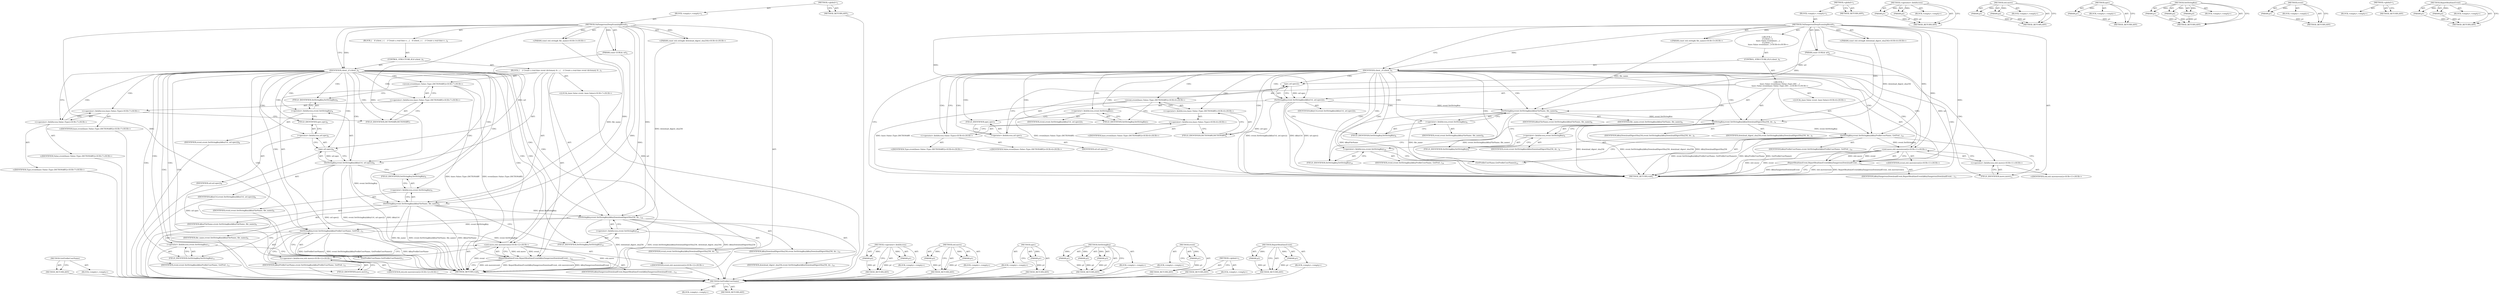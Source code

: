 digraph "ReportRealtimeEvent" {
vulnerable_105 [label=<(METHOD,GetProfileUserName)>];
vulnerable_106 [label=<(BLOCK,&lt;empty&gt;,&lt;empty&gt;)>];
vulnerable_107 [label=<(METHOD_RETURN,ANY)>];
vulnerable_6 [label=<(METHOD,&lt;global&gt;)<SUB>1</SUB>>];
vulnerable_7 [label=<(BLOCK,&lt;empty&gt;,&lt;empty&gt;)<SUB>1</SUB>>];
vulnerable_8 [label=<(METHOD,OnDangerousDeepScanningResult)<SUB>1</SUB>>];
vulnerable_9 [label=<(PARAM,const GURL&amp; url)<SUB>2</SUB>>];
vulnerable_10 [label="<(PARAM,const std::string&amp; file_name)<SUB>3</SUB>>"];
vulnerable_11 [label="<(PARAM,const std::string&amp; download_digest_sha256)<SUB>4</SUB>>"];
vulnerable_12 [label="<(BLOCK,{
   if (client_) {
     base::Value event(base...,{
   if (client_) {
     base::Value event(base...)<SUB>4</SUB>>"];
vulnerable_13 [label=<(CONTROL_STRUCTURE,IF,if (client_))<SUB>5</SUB>>];
vulnerable_14 [label=<(IDENTIFIER,client_,if (client_))<SUB>5</SUB>>];
vulnerable_15 [label="<(BLOCK,{
     base::Value event(base::Value::Type::DIC...,{
     base::Value event(base::Value::Type::DIC...)<SUB>5</SUB>>"];
vulnerable_16 [label="<(LOCAL,base.Value event: base.Value)<SUB>6</SUB>>"];
vulnerable_17 [label="<(event,event(base::Value::Type::DICTIONARY))<SUB>6</SUB>>"];
vulnerable_18 [label="<(&lt;operator&gt;.fieldAccess,base::Value::Type::DICTIONARY)<SUB>6</SUB>>"];
vulnerable_19 [label="<(&lt;operator&gt;.fieldAccess,base::Value::Type)<SUB>6</SUB>>"];
vulnerable_20 [label="<(IDENTIFIER,base,event(base::Value::Type::DICTIONARY))<SUB>6</SUB>>"];
vulnerable_21 [label="<(&lt;operator&gt;.fieldAccess,Value::Type)<SUB>6</SUB>>"];
vulnerable_22 [label="<(IDENTIFIER,Value,event(base::Value::Type::DICTIONARY))<SUB>6</SUB>>"];
vulnerable_23 [label="<(IDENTIFIER,Type,event(base::Value::Type::DICTIONARY))<SUB>6</SUB>>"];
vulnerable_24 [label=<(FIELD_IDENTIFIER,DICTIONARY,DICTIONARY)<SUB>6</SUB>>];
vulnerable_25 [label=<(SetStringKey,event.SetStringKey(kKeyUrl, url.spec()))<SUB>7</SUB>>];
vulnerable_26 [label=<(&lt;operator&gt;.fieldAccess,event.SetStringKey)<SUB>7</SUB>>];
vulnerable_27 [label=<(IDENTIFIER,event,event.SetStringKey(kKeyUrl, url.spec()))<SUB>7</SUB>>];
vulnerable_28 [label=<(FIELD_IDENTIFIER,SetStringKey,SetStringKey)<SUB>7</SUB>>];
vulnerable_29 [label=<(IDENTIFIER,kKeyUrl,event.SetStringKey(kKeyUrl, url.spec()))<SUB>7</SUB>>];
vulnerable_30 [label=<(spec,url.spec())<SUB>7</SUB>>];
vulnerable_31 [label=<(&lt;operator&gt;.fieldAccess,url.spec)<SUB>7</SUB>>];
vulnerable_32 [label=<(IDENTIFIER,url,url.spec())<SUB>7</SUB>>];
vulnerable_33 [label=<(FIELD_IDENTIFIER,spec,spec)<SUB>7</SUB>>];
vulnerable_34 [label=<(SetStringKey,event.SetStringKey(kKeyFileName, file_name))<SUB>8</SUB>>];
vulnerable_35 [label=<(&lt;operator&gt;.fieldAccess,event.SetStringKey)<SUB>8</SUB>>];
vulnerable_36 [label=<(IDENTIFIER,event,event.SetStringKey(kKeyFileName, file_name))<SUB>8</SUB>>];
vulnerable_37 [label=<(FIELD_IDENTIFIER,SetStringKey,SetStringKey)<SUB>8</SUB>>];
vulnerable_38 [label=<(IDENTIFIER,kKeyFileName,event.SetStringKey(kKeyFileName, file_name))<SUB>8</SUB>>];
vulnerable_39 [label=<(IDENTIFIER,file_name,event.SetStringKey(kKeyFileName, file_name))<SUB>8</SUB>>];
vulnerable_40 [label=<(SetStringKey,event.SetStringKey(kKeyDownloadDigestSha256, do...)<SUB>9</SUB>>];
vulnerable_41 [label=<(&lt;operator&gt;.fieldAccess,event.SetStringKey)<SUB>9</SUB>>];
vulnerable_42 [label=<(IDENTIFIER,event,event.SetStringKey(kKeyDownloadDigestSha256, do...)<SUB>9</SUB>>];
vulnerable_43 [label=<(FIELD_IDENTIFIER,SetStringKey,SetStringKey)<SUB>9</SUB>>];
vulnerable_44 [label=<(IDENTIFIER,kKeyDownloadDigestSha256,event.SetStringKey(kKeyDownloadDigestSha256, do...)<SUB>9</SUB>>];
vulnerable_45 [label=<(IDENTIFIER,download_digest_sha256,event.SetStringKey(kKeyDownloadDigestSha256, do...)<SUB>9</SUB>>];
vulnerable_46 [label=<(SetStringKey,event.SetStringKey(kKeyProfileUserName, GetProf...)<SUB>10</SUB>>];
vulnerable_47 [label=<(&lt;operator&gt;.fieldAccess,event.SetStringKey)<SUB>10</SUB>>];
vulnerable_48 [label=<(IDENTIFIER,event,event.SetStringKey(kKeyProfileUserName, GetProf...)<SUB>10</SUB>>];
vulnerable_49 [label=<(FIELD_IDENTIFIER,SetStringKey,SetStringKey)<SUB>10</SUB>>];
vulnerable_50 [label=<(IDENTIFIER,kKeyProfileUserName,event.SetStringKey(kKeyProfileUserName, GetProf...)<SUB>10</SUB>>];
vulnerable_51 [label=<(GetProfileUserName,GetProfileUserName())<SUB>10</SUB>>];
vulnerable_52 [label=<(ReportRealtimeEvent,ReportRealtimeEvent(kKeyDangerousDownloadEvent,...)<SUB>11</SUB>>];
vulnerable_53 [label=<(IDENTIFIER,kKeyDangerousDownloadEvent,ReportRealtimeEvent(kKeyDangerousDownloadEvent,...)<SUB>11</SUB>>];
vulnerable_54 [label="<(std.move,std::move(event))<SUB>11</SUB>>"];
vulnerable_55 [label="<(&lt;operator&gt;.fieldAccess,std::move)<SUB>11</SUB>>"];
vulnerable_56 [label="<(IDENTIFIER,std,std::move(event))<SUB>11</SUB>>"];
vulnerable_57 [label=<(FIELD_IDENTIFIER,move,move)<SUB>11</SUB>>];
vulnerable_58 [label="<(IDENTIFIER,event,std::move(event))<SUB>11</SUB>>"];
vulnerable_59 [label=<(METHOD_RETURN,void)<SUB>1</SUB>>];
vulnerable_61 [label=<(METHOD_RETURN,ANY)<SUB>1</SUB>>];
vulnerable_90 [label=<(METHOD,&lt;operator&gt;.fieldAccess)>];
vulnerable_91 [label=<(PARAM,p1)>];
vulnerable_92 [label=<(PARAM,p2)>];
vulnerable_93 [label=<(BLOCK,&lt;empty&gt;,&lt;empty&gt;)>];
vulnerable_94 [label=<(METHOD_RETURN,ANY)>];
vulnerable_113 [label=<(METHOD,std.move)>];
vulnerable_114 [label=<(PARAM,p1)>];
vulnerable_115 [label=<(PARAM,p2)>];
vulnerable_116 [label=<(BLOCK,&lt;empty&gt;,&lt;empty&gt;)>];
vulnerable_117 [label=<(METHOD_RETURN,ANY)>];
vulnerable_101 [label=<(METHOD,spec)>];
vulnerable_102 [label=<(PARAM,p1)>];
vulnerable_103 [label=<(BLOCK,&lt;empty&gt;,&lt;empty&gt;)>];
vulnerable_104 [label=<(METHOD_RETURN,ANY)>];
vulnerable_95 [label=<(METHOD,SetStringKey)>];
vulnerable_96 [label=<(PARAM,p1)>];
vulnerable_97 [label=<(PARAM,p2)>];
vulnerable_98 [label=<(PARAM,p3)>];
vulnerable_99 [label=<(BLOCK,&lt;empty&gt;,&lt;empty&gt;)>];
vulnerable_100 [label=<(METHOD_RETURN,ANY)>];
vulnerable_86 [label=<(METHOD,event)>];
vulnerable_87 [label=<(PARAM,p1)>];
vulnerable_88 [label=<(BLOCK,&lt;empty&gt;,&lt;empty&gt;)>];
vulnerable_89 [label=<(METHOD_RETURN,ANY)>];
vulnerable_80 [label=<(METHOD,&lt;global&gt;)<SUB>1</SUB>>];
vulnerable_81 [label=<(BLOCK,&lt;empty&gt;,&lt;empty&gt;)>];
vulnerable_82 [label=<(METHOD_RETURN,ANY)>];
vulnerable_108 [label=<(METHOD,ReportRealtimeEvent)>];
vulnerable_109 [label=<(PARAM,p1)>];
vulnerable_110 [label=<(PARAM,p2)>];
vulnerable_111 [label=<(BLOCK,&lt;empty&gt;,&lt;empty&gt;)>];
vulnerable_112 [label=<(METHOD_RETURN,ANY)>];
fixed_105 [label=<(METHOD,GetProfileUserName)>];
fixed_106 [label=<(BLOCK,&lt;empty&gt;,&lt;empty&gt;)>];
fixed_107 [label=<(METHOD_RETURN,ANY)>];
fixed_6 [label=<(METHOD,&lt;global&gt;)<SUB>1</SUB>>];
fixed_7 [label=<(BLOCK,&lt;empty&gt;,&lt;empty&gt;)<SUB>1</SUB>>];
fixed_8 [label=<(METHOD,OnDangerousDeepScanningResult)<SUB>1</SUB>>];
fixed_9 [label=<(PARAM,const GURL&amp; url)<SUB>2</SUB>>];
fixed_10 [label="<(PARAM,const std::string&amp; file_name)<SUB>3</SUB>>"];
fixed_11 [label="<(PARAM,const std::string&amp; download_digest_sha256)<SUB>4</SUB>>"];
fixed_12 [label=<(BLOCK,{
   if (client_) {
    // Create a real-time e...,{
   if (client_) {
    // Create a real-time e...)<SUB>4</SUB>>];
fixed_13 [label=<(CONTROL_STRUCTURE,IF,if (client_))<SUB>5</SUB>>];
fixed_14 [label=<(IDENTIFIER,client_,if (client_))<SUB>5</SUB>>];
fixed_15 [label=<(BLOCK,{
    // Create a real-time event dictionary fr...,{
    // Create a real-time event dictionary fr...)<SUB>5</SUB>>];
fixed_16 [label="<(LOCAL,base.Value event: base.Value)<SUB>7</SUB>>"];
fixed_17 [label="<(event,event(base::Value::Type::DICTIONARY))<SUB>7</SUB>>"];
fixed_18 [label="<(&lt;operator&gt;.fieldAccess,base::Value::Type::DICTIONARY)<SUB>7</SUB>>"];
fixed_19 [label="<(&lt;operator&gt;.fieldAccess,base::Value::Type)<SUB>7</SUB>>"];
fixed_20 [label="<(IDENTIFIER,base,event(base::Value::Type::DICTIONARY))<SUB>7</SUB>>"];
fixed_21 [label="<(&lt;operator&gt;.fieldAccess,Value::Type)<SUB>7</SUB>>"];
fixed_22 [label="<(IDENTIFIER,Value,event(base::Value::Type::DICTIONARY))<SUB>7</SUB>>"];
fixed_23 [label="<(IDENTIFIER,Type,event(base::Value::Type::DICTIONARY))<SUB>7</SUB>>"];
fixed_24 [label=<(FIELD_IDENTIFIER,DICTIONARY,DICTIONARY)<SUB>7</SUB>>];
fixed_25 [label=<(SetStringKey,event.SetStringKey(kKeyUrl, url.spec()))<SUB>8</SUB>>];
fixed_26 [label=<(&lt;operator&gt;.fieldAccess,event.SetStringKey)<SUB>8</SUB>>];
fixed_27 [label=<(IDENTIFIER,event,event.SetStringKey(kKeyUrl, url.spec()))<SUB>8</SUB>>];
fixed_28 [label=<(FIELD_IDENTIFIER,SetStringKey,SetStringKey)<SUB>8</SUB>>];
fixed_29 [label=<(IDENTIFIER,kKeyUrl,event.SetStringKey(kKeyUrl, url.spec()))<SUB>8</SUB>>];
fixed_30 [label=<(spec,url.spec())<SUB>8</SUB>>];
fixed_31 [label=<(&lt;operator&gt;.fieldAccess,url.spec)<SUB>8</SUB>>];
fixed_32 [label=<(IDENTIFIER,url,url.spec())<SUB>8</SUB>>];
fixed_33 [label=<(FIELD_IDENTIFIER,spec,spec)<SUB>8</SUB>>];
fixed_34 [label=<(SetStringKey,event.SetStringKey(kKeyFileName, file_name))<SUB>9</SUB>>];
fixed_35 [label=<(&lt;operator&gt;.fieldAccess,event.SetStringKey)<SUB>9</SUB>>];
fixed_36 [label=<(IDENTIFIER,event,event.SetStringKey(kKeyFileName, file_name))<SUB>9</SUB>>];
fixed_37 [label=<(FIELD_IDENTIFIER,SetStringKey,SetStringKey)<SUB>9</SUB>>];
fixed_38 [label=<(IDENTIFIER,kKeyFileName,event.SetStringKey(kKeyFileName, file_name))<SUB>9</SUB>>];
fixed_39 [label=<(IDENTIFIER,file_name,event.SetStringKey(kKeyFileName, file_name))<SUB>9</SUB>>];
fixed_40 [label=<(SetStringKey,event.SetStringKey(kKeyDownloadDigestSha256, do...)<SUB>10</SUB>>];
fixed_41 [label=<(&lt;operator&gt;.fieldAccess,event.SetStringKey)<SUB>10</SUB>>];
fixed_42 [label=<(IDENTIFIER,event,event.SetStringKey(kKeyDownloadDigestSha256, do...)<SUB>10</SUB>>];
fixed_43 [label=<(FIELD_IDENTIFIER,SetStringKey,SetStringKey)<SUB>10</SUB>>];
fixed_44 [label=<(IDENTIFIER,kKeyDownloadDigestSha256,event.SetStringKey(kKeyDownloadDigestSha256, do...)<SUB>10</SUB>>];
fixed_45 [label=<(IDENTIFIER,download_digest_sha256,event.SetStringKey(kKeyDownloadDigestSha256, do...)<SUB>10</SUB>>];
fixed_46 [label=<(SetStringKey,event.SetStringKey(kKeyProfileUserName, GetProf...)<SUB>11</SUB>>];
fixed_47 [label=<(&lt;operator&gt;.fieldAccess,event.SetStringKey)<SUB>11</SUB>>];
fixed_48 [label=<(IDENTIFIER,event,event.SetStringKey(kKeyProfileUserName, GetProf...)<SUB>11</SUB>>];
fixed_49 [label=<(FIELD_IDENTIFIER,SetStringKey,SetStringKey)<SUB>11</SUB>>];
fixed_50 [label=<(IDENTIFIER,kKeyProfileUserName,event.SetStringKey(kKeyProfileUserName, GetProf...)<SUB>11</SUB>>];
fixed_51 [label=<(GetProfileUserName,GetProfileUserName())<SUB>11</SUB>>];
fixed_52 [label=<(ReportRealtimeEvent,ReportRealtimeEvent(kKeyDangerousDownloadEvent,...)<SUB>12</SUB>>];
fixed_53 [label=<(IDENTIFIER,kKeyDangerousDownloadEvent,ReportRealtimeEvent(kKeyDangerousDownloadEvent,...)<SUB>12</SUB>>];
fixed_54 [label="<(std.move,std::move(event))<SUB>12</SUB>>"];
fixed_55 [label="<(&lt;operator&gt;.fieldAccess,std::move)<SUB>12</SUB>>"];
fixed_56 [label="<(IDENTIFIER,std,std::move(event))<SUB>12</SUB>>"];
fixed_57 [label=<(FIELD_IDENTIFIER,move,move)<SUB>12</SUB>>];
fixed_58 [label="<(IDENTIFIER,event,std::move(event))<SUB>12</SUB>>"];
fixed_59 [label=<(METHOD_RETURN,void)<SUB>1</SUB>>];
fixed_61 [label=<(METHOD_RETURN,ANY)<SUB>1</SUB>>];
fixed_90 [label=<(METHOD,&lt;operator&gt;.fieldAccess)>];
fixed_91 [label=<(PARAM,p1)>];
fixed_92 [label=<(PARAM,p2)>];
fixed_93 [label=<(BLOCK,&lt;empty&gt;,&lt;empty&gt;)>];
fixed_94 [label=<(METHOD_RETURN,ANY)>];
fixed_113 [label=<(METHOD,std.move)>];
fixed_114 [label=<(PARAM,p1)>];
fixed_115 [label=<(PARAM,p2)>];
fixed_116 [label=<(BLOCK,&lt;empty&gt;,&lt;empty&gt;)>];
fixed_117 [label=<(METHOD_RETURN,ANY)>];
fixed_101 [label=<(METHOD,spec)>];
fixed_102 [label=<(PARAM,p1)>];
fixed_103 [label=<(BLOCK,&lt;empty&gt;,&lt;empty&gt;)>];
fixed_104 [label=<(METHOD_RETURN,ANY)>];
fixed_95 [label=<(METHOD,SetStringKey)>];
fixed_96 [label=<(PARAM,p1)>];
fixed_97 [label=<(PARAM,p2)>];
fixed_98 [label=<(PARAM,p3)>];
fixed_99 [label=<(BLOCK,&lt;empty&gt;,&lt;empty&gt;)>];
fixed_100 [label=<(METHOD_RETURN,ANY)>];
fixed_86 [label=<(METHOD,event)>];
fixed_87 [label=<(PARAM,p1)>];
fixed_88 [label=<(BLOCK,&lt;empty&gt;,&lt;empty&gt;)>];
fixed_89 [label=<(METHOD_RETURN,ANY)>];
fixed_80 [label=<(METHOD,&lt;global&gt;)<SUB>1</SUB>>];
fixed_81 [label=<(BLOCK,&lt;empty&gt;,&lt;empty&gt;)>];
fixed_82 [label=<(METHOD_RETURN,ANY)>];
fixed_108 [label=<(METHOD,ReportRealtimeEvent)>];
fixed_109 [label=<(PARAM,p1)>];
fixed_110 [label=<(PARAM,p2)>];
fixed_111 [label=<(BLOCK,&lt;empty&gt;,&lt;empty&gt;)>];
fixed_112 [label=<(METHOD_RETURN,ANY)>];
vulnerable_105 -> vulnerable_106  [key=0, label="AST: "];
vulnerable_105 -> vulnerable_107  [key=0, label="AST: "];
vulnerable_105 -> vulnerable_107  [key=1, label="CFG: "];
vulnerable_6 -> vulnerable_7  [key=0, label="AST: "];
vulnerable_6 -> vulnerable_61  [key=0, label="AST: "];
vulnerable_6 -> vulnerable_61  [key=1, label="CFG: "];
vulnerable_7 -> vulnerable_8  [key=0, label="AST: "];
vulnerable_8 -> vulnerable_9  [key=0, label="AST: "];
vulnerable_8 -> vulnerable_9  [key=1, label="DDG: "];
vulnerable_8 -> vulnerable_10  [key=0, label="AST: "];
vulnerable_8 -> vulnerable_10  [key=1, label="DDG: "];
vulnerable_8 -> vulnerable_11  [key=0, label="AST: "];
vulnerable_8 -> vulnerable_11  [key=1, label="DDG: "];
vulnerable_8 -> vulnerable_12  [key=0, label="AST: "];
vulnerable_8 -> vulnerable_59  [key=0, label="AST: "];
vulnerable_8 -> vulnerable_14  [key=0, label="CFG: "];
vulnerable_8 -> vulnerable_14  [key=1, label="DDG: "];
vulnerable_8 -> vulnerable_25  [key=0, label="DDG: "];
vulnerable_8 -> vulnerable_34  [key=0, label="DDG: "];
vulnerable_8 -> vulnerable_40  [key=0, label="DDG: "];
vulnerable_8 -> vulnerable_46  [key=0, label="DDG: "];
vulnerable_8 -> vulnerable_52  [key=0, label="DDG: "];
vulnerable_8 -> vulnerable_54  [key=0, label="DDG: "];
vulnerable_9 -> vulnerable_59  [key=0, label="DDG: url"];
vulnerable_9 -> vulnerable_30  [key=0, label="DDG: url"];
vulnerable_10 -> vulnerable_34  [key=0, label="DDG: file_name"];
vulnerable_11 -> vulnerable_40  [key=0, label="DDG: download_digest_sha256"];
vulnerable_12 -> vulnerable_13  [key=0, label="AST: "];
vulnerable_13 -> vulnerable_14  [key=0, label="AST: "];
vulnerable_13 -> vulnerable_15  [key=0, label="AST: "];
vulnerable_14 -> vulnerable_59  [key=0, label="CFG: "];
vulnerable_14 -> vulnerable_21  [key=0, label="CFG: "];
vulnerable_14 -> vulnerable_21  [key=1, label="CDG: "];
vulnerable_14 -> vulnerable_24  [key=0, label="CDG: "];
vulnerable_14 -> vulnerable_17  [key=0, label="CDG: "];
vulnerable_14 -> vulnerable_47  [key=0, label="CDG: "];
vulnerable_14 -> vulnerable_30  [key=0, label="CDG: "];
vulnerable_14 -> vulnerable_34  [key=0, label="CDG: "];
vulnerable_14 -> vulnerable_49  [key=0, label="CDG: "];
vulnerable_14 -> vulnerable_33  [key=0, label="CDG: "];
vulnerable_14 -> vulnerable_26  [key=0, label="CDG: "];
vulnerable_14 -> vulnerable_51  [key=0, label="CDG: "];
vulnerable_14 -> vulnerable_57  [key=0, label="CDG: "];
vulnerable_14 -> vulnerable_19  [key=0, label="CDG: "];
vulnerable_14 -> vulnerable_28  [key=0, label="CDG: "];
vulnerable_14 -> vulnerable_52  [key=0, label="CDG: "];
vulnerable_14 -> vulnerable_37  [key=0, label="CDG: "];
vulnerable_14 -> vulnerable_46  [key=0, label="CDG: "];
vulnerable_14 -> vulnerable_25  [key=0, label="CDG: "];
vulnerable_14 -> vulnerable_41  [key=0, label="CDG: "];
vulnerable_14 -> vulnerable_40  [key=0, label="CDG: "];
vulnerable_14 -> vulnerable_18  [key=0, label="CDG: "];
vulnerable_14 -> vulnerable_35  [key=0, label="CDG: "];
vulnerable_14 -> vulnerable_55  [key=0, label="CDG: "];
vulnerable_14 -> vulnerable_54  [key=0, label="CDG: "];
vulnerable_14 -> vulnerable_31  [key=0, label="CDG: "];
vulnerable_14 -> vulnerable_43  [key=0, label="CDG: "];
vulnerable_15 -> vulnerable_16  [key=0, label="AST: "];
vulnerable_15 -> vulnerable_17  [key=0, label="AST: "];
vulnerable_15 -> vulnerable_25  [key=0, label="AST: "];
vulnerable_15 -> vulnerable_34  [key=0, label="AST: "];
vulnerable_15 -> vulnerable_40  [key=0, label="AST: "];
vulnerable_15 -> vulnerable_46  [key=0, label="AST: "];
vulnerable_15 -> vulnerable_52  [key=0, label="AST: "];
vulnerable_17 -> vulnerable_18  [key=0, label="AST: "];
vulnerable_17 -> vulnerable_28  [key=0, label="CFG: "];
vulnerable_17 -> vulnerable_59  [key=0, label="DDG: base::Value::Type::DICTIONARY"];
vulnerable_17 -> vulnerable_59  [key=1, label="DDG: event(base::Value::Type::DICTIONARY)"];
vulnerable_18 -> vulnerable_19  [key=0, label="AST: "];
vulnerable_18 -> vulnerable_24  [key=0, label="AST: "];
vulnerable_18 -> vulnerable_17  [key=0, label="CFG: "];
vulnerable_19 -> vulnerable_20  [key=0, label="AST: "];
vulnerable_19 -> vulnerable_21  [key=0, label="AST: "];
vulnerable_19 -> vulnerable_24  [key=0, label="CFG: "];
vulnerable_21 -> vulnerable_22  [key=0, label="AST: "];
vulnerable_21 -> vulnerable_23  [key=0, label="AST: "];
vulnerable_21 -> vulnerable_19  [key=0, label="CFG: "];
vulnerable_24 -> vulnerable_18  [key=0, label="CFG: "];
vulnerable_25 -> vulnerable_26  [key=0, label="AST: "];
vulnerable_25 -> vulnerable_29  [key=0, label="AST: "];
vulnerable_25 -> vulnerable_30  [key=0, label="AST: "];
vulnerable_25 -> vulnerable_37  [key=0, label="CFG: "];
vulnerable_25 -> vulnerable_59  [key=0, label="DDG: url.spec()"];
vulnerable_25 -> vulnerable_59  [key=1, label="DDG: event.SetStringKey(kKeyUrl, url.spec())"];
vulnerable_25 -> vulnerable_59  [key=2, label="DDG: kKeyUrl"];
vulnerable_25 -> vulnerable_34  [key=0, label="DDG: event.SetStringKey"];
vulnerable_26 -> vulnerable_27  [key=0, label="AST: "];
vulnerable_26 -> vulnerable_28  [key=0, label="AST: "];
vulnerable_26 -> vulnerable_33  [key=0, label="CFG: "];
vulnerable_28 -> vulnerable_26  [key=0, label="CFG: "];
vulnerable_30 -> vulnerable_31  [key=0, label="AST: "];
vulnerable_30 -> vulnerable_25  [key=0, label="CFG: "];
vulnerable_30 -> vulnerable_25  [key=1, label="DDG: url.spec"];
vulnerable_30 -> vulnerable_59  [key=0, label="DDG: url.spec"];
vulnerable_31 -> vulnerable_32  [key=0, label="AST: "];
vulnerable_31 -> vulnerable_33  [key=0, label="AST: "];
vulnerable_31 -> vulnerable_30  [key=0, label="CFG: "];
vulnerable_33 -> vulnerable_31  [key=0, label="CFG: "];
vulnerable_34 -> vulnerable_35  [key=0, label="AST: "];
vulnerable_34 -> vulnerable_38  [key=0, label="AST: "];
vulnerable_34 -> vulnerable_39  [key=0, label="AST: "];
vulnerable_34 -> vulnerable_43  [key=0, label="CFG: "];
vulnerable_34 -> vulnerable_59  [key=0, label="DDG: file_name"];
vulnerable_34 -> vulnerable_59  [key=1, label="DDG: event.SetStringKey(kKeyFileName, file_name)"];
vulnerable_34 -> vulnerable_59  [key=2, label="DDG: kKeyFileName"];
vulnerable_34 -> vulnerable_40  [key=0, label="DDG: event.SetStringKey"];
vulnerable_35 -> vulnerable_36  [key=0, label="AST: "];
vulnerable_35 -> vulnerable_37  [key=0, label="AST: "];
vulnerable_35 -> vulnerable_34  [key=0, label="CFG: "];
vulnerable_37 -> vulnerable_35  [key=0, label="CFG: "];
vulnerable_40 -> vulnerable_41  [key=0, label="AST: "];
vulnerable_40 -> vulnerable_44  [key=0, label="AST: "];
vulnerable_40 -> vulnerable_45  [key=0, label="AST: "];
vulnerable_40 -> vulnerable_49  [key=0, label="CFG: "];
vulnerable_40 -> vulnerable_59  [key=0, label="DDG: download_digest_sha256"];
vulnerable_40 -> vulnerable_59  [key=1, label="DDG: event.SetStringKey(kKeyDownloadDigestSha256, download_digest_sha256)"];
vulnerable_40 -> vulnerable_59  [key=2, label="DDG: kKeyDownloadDigestSha256"];
vulnerable_40 -> vulnerable_46  [key=0, label="DDG: event.SetStringKey"];
vulnerable_41 -> vulnerable_42  [key=0, label="AST: "];
vulnerable_41 -> vulnerable_43  [key=0, label="AST: "];
vulnerable_41 -> vulnerable_40  [key=0, label="CFG: "];
vulnerable_43 -> vulnerable_41  [key=0, label="CFG: "];
vulnerable_46 -> vulnerable_47  [key=0, label="AST: "];
vulnerable_46 -> vulnerable_50  [key=0, label="AST: "];
vulnerable_46 -> vulnerable_51  [key=0, label="AST: "];
vulnerable_46 -> vulnerable_57  [key=0, label="CFG: "];
vulnerable_46 -> vulnerable_59  [key=0, label="DDG: GetProfileUserName()"];
vulnerable_46 -> vulnerable_59  [key=1, label="DDG: event.SetStringKey(kKeyProfileUserName, GetProfileUserName())"];
vulnerable_46 -> vulnerable_59  [key=2, label="DDG: kKeyProfileUserName"];
vulnerable_46 -> vulnerable_54  [key=0, label="DDG: event.SetStringKey"];
vulnerable_47 -> vulnerable_48  [key=0, label="AST: "];
vulnerable_47 -> vulnerable_49  [key=0, label="AST: "];
vulnerable_47 -> vulnerable_51  [key=0, label="CFG: "];
vulnerable_49 -> vulnerable_47  [key=0, label="CFG: "];
vulnerable_51 -> vulnerable_46  [key=0, label="CFG: "];
vulnerable_52 -> vulnerable_53  [key=0, label="AST: "];
vulnerable_52 -> vulnerable_54  [key=0, label="AST: "];
vulnerable_52 -> vulnerable_59  [key=0, label="CFG: "];
vulnerable_52 -> vulnerable_59  [key=1, label="DDG: std::move(event)"];
vulnerable_52 -> vulnerable_59  [key=2, label="DDG: ReportRealtimeEvent(kKeyDangerousDownloadEvent, std::move(event))"];
vulnerable_52 -> vulnerable_59  [key=3, label="DDG: kKeyDangerousDownloadEvent"];
vulnerable_54 -> vulnerable_55  [key=0, label="AST: "];
vulnerable_54 -> vulnerable_58  [key=0, label="AST: "];
vulnerable_54 -> vulnerable_52  [key=0, label="CFG: "];
vulnerable_54 -> vulnerable_52  [key=1, label="DDG: std::move"];
vulnerable_54 -> vulnerable_52  [key=2, label="DDG: event"];
vulnerable_54 -> vulnerable_59  [key=0, label="DDG: std::move"];
vulnerable_54 -> vulnerable_59  [key=1, label="DDG: event"];
vulnerable_55 -> vulnerable_56  [key=0, label="AST: "];
vulnerable_55 -> vulnerable_57  [key=0, label="AST: "];
vulnerable_55 -> vulnerable_54  [key=0, label="CFG: "];
vulnerable_57 -> vulnerable_55  [key=0, label="CFG: "];
vulnerable_90 -> vulnerable_91  [key=0, label="AST: "];
vulnerable_90 -> vulnerable_91  [key=1, label="DDG: "];
vulnerable_90 -> vulnerable_93  [key=0, label="AST: "];
vulnerable_90 -> vulnerable_92  [key=0, label="AST: "];
vulnerable_90 -> vulnerable_92  [key=1, label="DDG: "];
vulnerable_90 -> vulnerable_94  [key=0, label="AST: "];
vulnerable_90 -> vulnerable_94  [key=1, label="CFG: "];
vulnerable_91 -> vulnerable_94  [key=0, label="DDG: p1"];
vulnerable_92 -> vulnerable_94  [key=0, label="DDG: p2"];
vulnerable_113 -> vulnerable_114  [key=0, label="AST: "];
vulnerable_113 -> vulnerable_114  [key=1, label="DDG: "];
vulnerable_113 -> vulnerable_116  [key=0, label="AST: "];
vulnerable_113 -> vulnerable_115  [key=0, label="AST: "];
vulnerable_113 -> vulnerable_115  [key=1, label="DDG: "];
vulnerable_113 -> vulnerable_117  [key=0, label="AST: "];
vulnerable_113 -> vulnerable_117  [key=1, label="CFG: "];
vulnerable_114 -> vulnerable_117  [key=0, label="DDG: p1"];
vulnerable_115 -> vulnerable_117  [key=0, label="DDG: p2"];
vulnerable_101 -> vulnerable_102  [key=0, label="AST: "];
vulnerable_101 -> vulnerable_102  [key=1, label="DDG: "];
vulnerable_101 -> vulnerable_103  [key=0, label="AST: "];
vulnerable_101 -> vulnerable_104  [key=0, label="AST: "];
vulnerable_101 -> vulnerable_104  [key=1, label="CFG: "];
vulnerable_102 -> vulnerable_104  [key=0, label="DDG: p1"];
vulnerable_95 -> vulnerable_96  [key=0, label="AST: "];
vulnerable_95 -> vulnerable_96  [key=1, label="DDG: "];
vulnerable_95 -> vulnerable_99  [key=0, label="AST: "];
vulnerable_95 -> vulnerable_97  [key=0, label="AST: "];
vulnerable_95 -> vulnerable_97  [key=1, label="DDG: "];
vulnerable_95 -> vulnerable_100  [key=0, label="AST: "];
vulnerable_95 -> vulnerable_100  [key=1, label="CFG: "];
vulnerable_95 -> vulnerable_98  [key=0, label="AST: "];
vulnerable_95 -> vulnerable_98  [key=1, label="DDG: "];
vulnerable_96 -> vulnerable_100  [key=0, label="DDG: p1"];
vulnerable_97 -> vulnerable_100  [key=0, label="DDG: p2"];
vulnerable_98 -> vulnerable_100  [key=0, label="DDG: p3"];
vulnerable_86 -> vulnerable_87  [key=0, label="AST: "];
vulnerable_86 -> vulnerable_87  [key=1, label="DDG: "];
vulnerable_86 -> vulnerable_88  [key=0, label="AST: "];
vulnerable_86 -> vulnerable_89  [key=0, label="AST: "];
vulnerable_86 -> vulnerable_89  [key=1, label="CFG: "];
vulnerable_87 -> vulnerable_89  [key=0, label="DDG: p1"];
vulnerable_80 -> vulnerable_81  [key=0, label="AST: "];
vulnerable_80 -> vulnerable_82  [key=0, label="AST: "];
vulnerable_80 -> vulnerable_82  [key=1, label="CFG: "];
vulnerable_108 -> vulnerable_109  [key=0, label="AST: "];
vulnerable_108 -> vulnerable_109  [key=1, label="DDG: "];
vulnerable_108 -> vulnerable_111  [key=0, label="AST: "];
vulnerable_108 -> vulnerable_110  [key=0, label="AST: "];
vulnerable_108 -> vulnerable_110  [key=1, label="DDG: "];
vulnerable_108 -> vulnerable_112  [key=0, label="AST: "];
vulnerable_108 -> vulnerable_112  [key=1, label="CFG: "];
vulnerable_109 -> vulnerable_112  [key=0, label="DDG: p1"];
vulnerable_110 -> vulnerable_112  [key=0, label="DDG: p2"];
fixed_105 -> fixed_106  [key=0, label="AST: "];
fixed_105 -> fixed_107  [key=0, label="AST: "];
fixed_105 -> fixed_107  [key=1, label="CFG: "];
fixed_106 -> vulnerable_105  [key=0];
fixed_107 -> vulnerable_105  [key=0];
fixed_6 -> fixed_7  [key=0, label="AST: "];
fixed_6 -> fixed_61  [key=0, label="AST: "];
fixed_6 -> fixed_61  [key=1, label="CFG: "];
fixed_7 -> fixed_8  [key=0, label="AST: "];
fixed_8 -> fixed_9  [key=0, label="AST: "];
fixed_8 -> fixed_9  [key=1, label="DDG: "];
fixed_8 -> fixed_10  [key=0, label="AST: "];
fixed_8 -> fixed_10  [key=1, label="DDG: "];
fixed_8 -> fixed_11  [key=0, label="AST: "];
fixed_8 -> fixed_11  [key=1, label="DDG: "];
fixed_8 -> fixed_12  [key=0, label="AST: "];
fixed_8 -> fixed_59  [key=0, label="AST: "];
fixed_8 -> fixed_14  [key=0, label="CFG: "];
fixed_8 -> fixed_14  [key=1, label="DDG: "];
fixed_8 -> fixed_25  [key=0, label="DDG: "];
fixed_8 -> fixed_34  [key=0, label="DDG: "];
fixed_8 -> fixed_40  [key=0, label="DDG: "];
fixed_8 -> fixed_46  [key=0, label="DDG: "];
fixed_8 -> fixed_52  [key=0, label="DDG: "];
fixed_8 -> fixed_54  [key=0, label="DDG: "];
fixed_9 -> fixed_59  [key=0, label="DDG: url"];
fixed_9 -> fixed_30  [key=0, label="DDG: url"];
fixed_10 -> fixed_34  [key=0, label="DDG: file_name"];
fixed_11 -> fixed_40  [key=0, label="DDG: download_digest_sha256"];
fixed_12 -> fixed_13  [key=0, label="AST: "];
fixed_13 -> fixed_14  [key=0, label="AST: "];
fixed_13 -> fixed_15  [key=0, label="AST: "];
fixed_14 -> fixed_59  [key=0, label="CFG: "];
fixed_14 -> fixed_21  [key=0, label="CFG: "];
fixed_14 -> fixed_21  [key=1, label="CDG: "];
fixed_14 -> fixed_24  [key=0, label="CDG: "];
fixed_14 -> fixed_17  [key=0, label="CDG: "];
fixed_14 -> fixed_47  [key=0, label="CDG: "];
fixed_14 -> fixed_30  [key=0, label="CDG: "];
fixed_14 -> fixed_34  [key=0, label="CDG: "];
fixed_14 -> fixed_49  [key=0, label="CDG: "];
fixed_14 -> fixed_33  [key=0, label="CDG: "];
fixed_14 -> fixed_26  [key=0, label="CDG: "];
fixed_14 -> fixed_51  [key=0, label="CDG: "];
fixed_14 -> fixed_57  [key=0, label="CDG: "];
fixed_14 -> fixed_19  [key=0, label="CDG: "];
fixed_14 -> fixed_28  [key=0, label="CDG: "];
fixed_14 -> fixed_52  [key=0, label="CDG: "];
fixed_14 -> fixed_37  [key=0, label="CDG: "];
fixed_14 -> fixed_46  [key=0, label="CDG: "];
fixed_14 -> fixed_25  [key=0, label="CDG: "];
fixed_14 -> fixed_41  [key=0, label="CDG: "];
fixed_14 -> fixed_40  [key=0, label="CDG: "];
fixed_14 -> fixed_18  [key=0, label="CDG: "];
fixed_14 -> fixed_35  [key=0, label="CDG: "];
fixed_14 -> fixed_55  [key=0, label="CDG: "];
fixed_14 -> fixed_54  [key=0, label="CDG: "];
fixed_14 -> fixed_31  [key=0, label="CDG: "];
fixed_14 -> fixed_43  [key=0, label="CDG: "];
fixed_15 -> fixed_16  [key=0, label="AST: "];
fixed_15 -> fixed_17  [key=0, label="AST: "];
fixed_15 -> fixed_25  [key=0, label="AST: "];
fixed_15 -> fixed_34  [key=0, label="AST: "];
fixed_15 -> fixed_40  [key=0, label="AST: "];
fixed_15 -> fixed_46  [key=0, label="AST: "];
fixed_15 -> fixed_52  [key=0, label="AST: "];
fixed_16 -> vulnerable_105  [key=0];
fixed_17 -> fixed_18  [key=0, label="AST: "];
fixed_17 -> fixed_28  [key=0, label="CFG: "];
fixed_17 -> fixed_59  [key=0, label="DDG: base::Value::Type::DICTIONARY"];
fixed_17 -> fixed_59  [key=1, label="DDG: event(base::Value::Type::DICTIONARY)"];
fixed_18 -> fixed_19  [key=0, label="AST: "];
fixed_18 -> fixed_24  [key=0, label="AST: "];
fixed_18 -> fixed_17  [key=0, label="CFG: "];
fixed_19 -> fixed_20  [key=0, label="AST: "];
fixed_19 -> fixed_21  [key=0, label="AST: "];
fixed_19 -> fixed_24  [key=0, label="CFG: "];
fixed_20 -> vulnerable_105  [key=0];
fixed_21 -> fixed_22  [key=0, label="AST: "];
fixed_21 -> fixed_23  [key=0, label="AST: "];
fixed_21 -> fixed_19  [key=0, label="CFG: "];
fixed_22 -> vulnerable_105  [key=0];
fixed_23 -> vulnerable_105  [key=0];
fixed_24 -> fixed_18  [key=0, label="CFG: "];
fixed_25 -> fixed_26  [key=0, label="AST: "];
fixed_25 -> fixed_29  [key=0, label="AST: "];
fixed_25 -> fixed_30  [key=0, label="AST: "];
fixed_25 -> fixed_37  [key=0, label="CFG: "];
fixed_25 -> fixed_59  [key=0, label="DDG: url.spec()"];
fixed_25 -> fixed_59  [key=1, label="DDG: event.SetStringKey(kKeyUrl, url.spec())"];
fixed_25 -> fixed_59  [key=2, label="DDG: kKeyUrl"];
fixed_25 -> fixed_34  [key=0, label="DDG: event.SetStringKey"];
fixed_26 -> fixed_27  [key=0, label="AST: "];
fixed_26 -> fixed_28  [key=0, label="AST: "];
fixed_26 -> fixed_33  [key=0, label="CFG: "];
fixed_27 -> vulnerable_105  [key=0];
fixed_28 -> fixed_26  [key=0, label="CFG: "];
fixed_29 -> vulnerable_105  [key=0];
fixed_30 -> fixed_31  [key=0, label="AST: "];
fixed_30 -> fixed_25  [key=0, label="CFG: "];
fixed_30 -> fixed_25  [key=1, label="DDG: url.spec"];
fixed_30 -> fixed_59  [key=0, label="DDG: url.spec"];
fixed_31 -> fixed_32  [key=0, label="AST: "];
fixed_31 -> fixed_33  [key=0, label="AST: "];
fixed_31 -> fixed_30  [key=0, label="CFG: "];
fixed_32 -> vulnerable_105  [key=0];
fixed_33 -> fixed_31  [key=0, label="CFG: "];
fixed_34 -> fixed_35  [key=0, label="AST: "];
fixed_34 -> fixed_38  [key=0, label="AST: "];
fixed_34 -> fixed_39  [key=0, label="AST: "];
fixed_34 -> fixed_43  [key=0, label="CFG: "];
fixed_34 -> fixed_59  [key=0, label="DDG: file_name"];
fixed_34 -> fixed_59  [key=1, label="DDG: event.SetStringKey(kKeyFileName, file_name)"];
fixed_34 -> fixed_59  [key=2, label="DDG: kKeyFileName"];
fixed_34 -> fixed_40  [key=0, label="DDG: event.SetStringKey"];
fixed_35 -> fixed_36  [key=0, label="AST: "];
fixed_35 -> fixed_37  [key=0, label="AST: "];
fixed_35 -> fixed_34  [key=0, label="CFG: "];
fixed_36 -> vulnerable_105  [key=0];
fixed_37 -> fixed_35  [key=0, label="CFG: "];
fixed_38 -> vulnerable_105  [key=0];
fixed_39 -> vulnerable_105  [key=0];
fixed_40 -> fixed_41  [key=0, label="AST: "];
fixed_40 -> fixed_44  [key=0, label="AST: "];
fixed_40 -> fixed_45  [key=0, label="AST: "];
fixed_40 -> fixed_49  [key=0, label="CFG: "];
fixed_40 -> fixed_59  [key=0, label="DDG: download_digest_sha256"];
fixed_40 -> fixed_59  [key=1, label="DDG: event.SetStringKey(kKeyDownloadDigestSha256, download_digest_sha256)"];
fixed_40 -> fixed_59  [key=2, label="DDG: kKeyDownloadDigestSha256"];
fixed_40 -> fixed_46  [key=0, label="DDG: event.SetStringKey"];
fixed_41 -> fixed_42  [key=0, label="AST: "];
fixed_41 -> fixed_43  [key=0, label="AST: "];
fixed_41 -> fixed_40  [key=0, label="CFG: "];
fixed_42 -> vulnerable_105  [key=0];
fixed_43 -> fixed_41  [key=0, label="CFG: "];
fixed_44 -> vulnerable_105  [key=0];
fixed_45 -> vulnerable_105  [key=0];
fixed_46 -> fixed_47  [key=0, label="AST: "];
fixed_46 -> fixed_50  [key=0, label="AST: "];
fixed_46 -> fixed_51  [key=0, label="AST: "];
fixed_46 -> fixed_57  [key=0, label="CFG: "];
fixed_46 -> fixed_59  [key=0, label="DDG: GetProfileUserName()"];
fixed_46 -> fixed_59  [key=1, label="DDG: event.SetStringKey(kKeyProfileUserName, GetProfileUserName())"];
fixed_46 -> fixed_59  [key=2, label="DDG: kKeyProfileUserName"];
fixed_46 -> fixed_54  [key=0, label="DDG: event.SetStringKey"];
fixed_47 -> fixed_48  [key=0, label="AST: "];
fixed_47 -> fixed_49  [key=0, label="AST: "];
fixed_47 -> fixed_51  [key=0, label="CFG: "];
fixed_48 -> vulnerable_105  [key=0];
fixed_49 -> fixed_47  [key=0, label="CFG: "];
fixed_50 -> vulnerable_105  [key=0];
fixed_51 -> fixed_46  [key=0, label="CFG: "];
fixed_52 -> fixed_53  [key=0, label="AST: "];
fixed_52 -> fixed_54  [key=0, label="AST: "];
fixed_52 -> fixed_59  [key=0, label="CFG: "];
fixed_52 -> fixed_59  [key=1, label="DDG: std::move(event)"];
fixed_52 -> fixed_59  [key=2, label="DDG: ReportRealtimeEvent(kKeyDangerousDownloadEvent, std::move(event))"];
fixed_52 -> fixed_59  [key=3, label="DDG: kKeyDangerousDownloadEvent"];
fixed_53 -> vulnerable_105  [key=0];
fixed_54 -> fixed_55  [key=0, label="AST: "];
fixed_54 -> fixed_58  [key=0, label="AST: "];
fixed_54 -> fixed_52  [key=0, label="CFG: "];
fixed_54 -> fixed_52  [key=1, label="DDG: std::move"];
fixed_54 -> fixed_52  [key=2, label="DDG: event"];
fixed_54 -> fixed_59  [key=0, label="DDG: std::move"];
fixed_54 -> fixed_59  [key=1, label="DDG: event"];
fixed_55 -> fixed_56  [key=0, label="AST: "];
fixed_55 -> fixed_57  [key=0, label="AST: "];
fixed_55 -> fixed_54  [key=0, label="CFG: "];
fixed_56 -> vulnerable_105  [key=0];
fixed_57 -> fixed_55  [key=0, label="CFG: "];
fixed_58 -> vulnerable_105  [key=0];
fixed_59 -> vulnerable_105  [key=0];
fixed_61 -> vulnerable_105  [key=0];
fixed_90 -> fixed_91  [key=0, label="AST: "];
fixed_90 -> fixed_91  [key=1, label="DDG: "];
fixed_90 -> fixed_93  [key=0, label="AST: "];
fixed_90 -> fixed_92  [key=0, label="AST: "];
fixed_90 -> fixed_92  [key=1, label="DDG: "];
fixed_90 -> fixed_94  [key=0, label="AST: "];
fixed_90 -> fixed_94  [key=1, label="CFG: "];
fixed_91 -> fixed_94  [key=0, label="DDG: p1"];
fixed_92 -> fixed_94  [key=0, label="DDG: p2"];
fixed_93 -> vulnerable_105  [key=0];
fixed_94 -> vulnerable_105  [key=0];
fixed_113 -> fixed_114  [key=0, label="AST: "];
fixed_113 -> fixed_114  [key=1, label="DDG: "];
fixed_113 -> fixed_116  [key=0, label="AST: "];
fixed_113 -> fixed_115  [key=0, label="AST: "];
fixed_113 -> fixed_115  [key=1, label="DDG: "];
fixed_113 -> fixed_117  [key=0, label="AST: "];
fixed_113 -> fixed_117  [key=1, label="CFG: "];
fixed_114 -> fixed_117  [key=0, label="DDG: p1"];
fixed_115 -> fixed_117  [key=0, label="DDG: p2"];
fixed_116 -> vulnerable_105  [key=0];
fixed_117 -> vulnerable_105  [key=0];
fixed_101 -> fixed_102  [key=0, label="AST: "];
fixed_101 -> fixed_102  [key=1, label="DDG: "];
fixed_101 -> fixed_103  [key=0, label="AST: "];
fixed_101 -> fixed_104  [key=0, label="AST: "];
fixed_101 -> fixed_104  [key=1, label="CFG: "];
fixed_102 -> fixed_104  [key=0, label="DDG: p1"];
fixed_103 -> vulnerable_105  [key=0];
fixed_104 -> vulnerable_105  [key=0];
fixed_95 -> fixed_96  [key=0, label="AST: "];
fixed_95 -> fixed_96  [key=1, label="DDG: "];
fixed_95 -> fixed_99  [key=0, label="AST: "];
fixed_95 -> fixed_97  [key=0, label="AST: "];
fixed_95 -> fixed_97  [key=1, label="DDG: "];
fixed_95 -> fixed_100  [key=0, label="AST: "];
fixed_95 -> fixed_100  [key=1, label="CFG: "];
fixed_95 -> fixed_98  [key=0, label="AST: "];
fixed_95 -> fixed_98  [key=1, label="DDG: "];
fixed_96 -> fixed_100  [key=0, label="DDG: p1"];
fixed_97 -> fixed_100  [key=0, label="DDG: p2"];
fixed_98 -> fixed_100  [key=0, label="DDG: p3"];
fixed_99 -> vulnerable_105  [key=0];
fixed_100 -> vulnerable_105  [key=0];
fixed_86 -> fixed_87  [key=0, label="AST: "];
fixed_86 -> fixed_87  [key=1, label="DDG: "];
fixed_86 -> fixed_88  [key=0, label="AST: "];
fixed_86 -> fixed_89  [key=0, label="AST: "];
fixed_86 -> fixed_89  [key=1, label="CFG: "];
fixed_87 -> fixed_89  [key=0, label="DDG: p1"];
fixed_88 -> vulnerable_105  [key=0];
fixed_89 -> vulnerable_105  [key=0];
fixed_80 -> fixed_81  [key=0, label="AST: "];
fixed_80 -> fixed_82  [key=0, label="AST: "];
fixed_80 -> fixed_82  [key=1, label="CFG: "];
fixed_81 -> vulnerable_105  [key=0];
fixed_82 -> vulnerable_105  [key=0];
fixed_108 -> fixed_109  [key=0, label="AST: "];
fixed_108 -> fixed_109  [key=1, label="DDG: "];
fixed_108 -> fixed_111  [key=0, label="AST: "];
fixed_108 -> fixed_110  [key=0, label="AST: "];
fixed_108 -> fixed_110  [key=1, label="DDG: "];
fixed_108 -> fixed_112  [key=0, label="AST: "];
fixed_108 -> fixed_112  [key=1, label="CFG: "];
fixed_109 -> fixed_112  [key=0, label="DDG: p1"];
fixed_110 -> fixed_112  [key=0, label="DDG: p2"];
fixed_111 -> vulnerable_105  [key=0];
fixed_112 -> vulnerable_105  [key=0];
}
